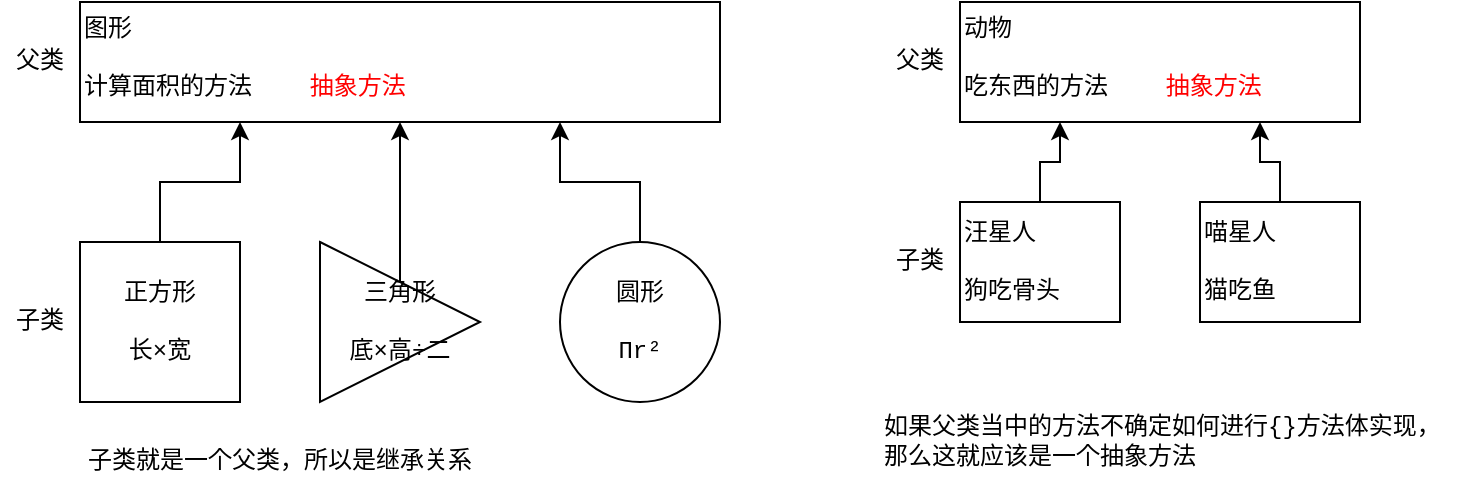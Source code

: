 <mxfile version="13.6.2" type="device"><diagram id="pbwd-gfF5q9Vipa69tB2" name="Page-1"><mxGraphModel dx="1185" dy="693" grid="1" gridSize="10" guides="1" tooltips="1" connect="1" arrows="1" fold="1" page="1" pageScale="1" pageWidth="1100" pageHeight="850" math="0" shadow="0"><root><mxCell id="0"/><mxCell id="1" parent="0"/><mxCell id="fmCPZFa8ol0O_1B1nve3-1" value="图形&lt;br&gt;&lt;br&gt;计算面积的方法 &lt;font color=&quot;#ffffff&quot;&gt;// &lt;/font&gt;&lt;font color=&quot;#ff0000&quot;&gt;抽象方法&lt;/font&gt;" style="rounded=0;whiteSpace=wrap;html=1;align=left;verticalAlign=top;fontFamily=Courier New;" vertex="1" parent="1"><mxGeometry x="40" y="40" width="320" height="60" as="geometry"/></mxCell><mxCell id="fmCPZFa8ol0O_1B1nve3-2" value="父类" style="text;html=1;strokeColor=none;fillColor=none;align=center;verticalAlign=middle;whiteSpace=wrap;rounded=0;fontFamily=Courier New;" vertex="1" parent="1"><mxGeometry y="60" width="40" height="20" as="geometry"/></mxCell><mxCell id="fmCPZFa8ol0O_1B1nve3-6" style="edgeStyle=orthogonalEdgeStyle;rounded=0;orthogonalLoop=1;jettySize=auto;html=1;exitX=0.5;exitY=0;exitDx=0;exitDy=0;entryX=0.25;entryY=1;entryDx=0;entryDy=0;fontFamily=Courier New;" edge="1" parent="1" source="fmCPZFa8ol0O_1B1nve3-3" target="fmCPZFa8ol0O_1B1nve3-1"><mxGeometry relative="1" as="geometry"/></mxCell><mxCell id="fmCPZFa8ol0O_1B1nve3-3" value="正方形&lt;br&gt;&lt;br&gt;长×宽" style="rounded=0;whiteSpace=wrap;html=1;fontFamily=Courier New;align=center;" vertex="1" parent="1"><mxGeometry x="40" y="160" width="80" height="80" as="geometry"/></mxCell><mxCell id="fmCPZFa8ol0O_1B1nve3-7" style="edgeStyle=orthogonalEdgeStyle;rounded=0;orthogonalLoop=1;jettySize=auto;html=1;exitX=0.5;exitY=0;exitDx=0;exitDy=0;entryX=0.5;entryY=1;entryDx=0;entryDy=0;fontFamily=Courier New;" edge="1" parent="1" source="fmCPZFa8ol0O_1B1nve3-4" target="fmCPZFa8ol0O_1B1nve3-1"><mxGeometry relative="1" as="geometry"/></mxCell><mxCell id="fmCPZFa8ol0O_1B1nve3-4" value="三角形&lt;br&gt;&lt;br&gt;底×高÷二" style="triangle;whiteSpace=wrap;html=1;fontFamily=Courier New;align=center;" vertex="1" parent="1"><mxGeometry x="160" y="160" width="80" height="80" as="geometry"/></mxCell><mxCell id="fmCPZFa8ol0O_1B1nve3-8" style="edgeStyle=orthogonalEdgeStyle;rounded=0;orthogonalLoop=1;jettySize=auto;html=1;exitX=0.5;exitY=0;exitDx=0;exitDy=0;entryX=0.75;entryY=1;entryDx=0;entryDy=0;fontFamily=Courier New;" edge="1" parent="1" source="fmCPZFa8ol0O_1B1nve3-5" target="fmCPZFa8ol0O_1B1nve3-1"><mxGeometry relative="1" as="geometry"/></mxCell><mxCell id="fmCPZFa8ol0O_1B1nve3-5" value="圆形&lt;br&gt;&lt;br&gt;Πr²" style="ellipse;whiteSpace=wrap;html=1;aspect=fixed;fontFamily=Courier New;align=center;" vertex="1" parent="1"><mxGeometry x="280" y="160" width="80" height="80" as="geometry"/></mxCell><mxCell id="fmCPZFa8ol0O_1B1nve3-9" value="子类" style="text;html=1;strokeColor=none;fillColor=none;align=center;verticalAlign=middle;whiteSpace=wrap;rounded=0;fontFamily=Courier New;" vertex="1" parent="1"><mxGeometry y="190" width="40" height="20" as="geometry"/></mxCell><mxCell id="fmCPZFa8ol0O_1B1nve3-10" value="动物&lt;br&gt;&lt;br&gt;吃东西的方法 &lt;font color=&quot;#ffffff&quot;&gt;// &lt;/font&gt;&lt;font color=&quot;#ff0000&quot;&gt;抽象方法&lt;/font&gt;" style="rounded=0;whiteSpace=wrap;html=1;align=left;verticalAlign=top;fontFamily=Courier New;" vertex="1" parent="1"><mxGeometry x="480" y="40" width="200" height="60" as="geometry"/></mxCell><mxCell id="fmCPZFa8ol0O_1B1nve3-14" style="edgeStyle=orthogonalEdgeStyle;rounded=0;orthogonalLoop=1;jettySize=auto;html=1;exitX=0.5;exitY=0;exitDx=0;exitDy=0;entryX=0.25;entryY=1;entryDx=0;entryDy=0;fontFamily=Courier New;" edge="1" parent="1" source="fmCPZFa8ol0O_1B1nve3-12" target="fmCPZFa8ol0O_1B1nve3-10"><mxGeometry relative="1" as="geometry"/></mxCell><mxCell id="fmCPZFa8ol0O_1B1nve3-12" value="汪星人&lt;br&gt;&lt;br&gt;狗吃骨头" style="rounded=0;whiteSpace=wrap;html=1;fontFamily=Courier New;align=left;" vertex="1" parent="1"><mxGeometry x="480" y="140" width="80" height="60" as="geometry"/></mxCell><mxCell id="fmCPZFa8ol0O_1B1nve3-15" style="edgeStyle=orthogonalEdgeStyle;rounded=0;orthogonalLoop=1;jettySize=auto;html=1;exitX=0.5;exitY=0;exitDx=0;exitDy=0;entryX=0.75;entryY=1;entryDx=0;entryDy=0;fontFamily=Courier New;" edge="1" parent="1" source="fmCPZFa8ol0O_1B1nve3-13" target="fmCPZFa8ol0O_1B1nve3-10"><mxGeometry relative="1" as="geometry"/></mxCell><mxCell id="fmCPZFa8ol0O_1B1nve3-13" value="喵星人&lt;br&gt;&lt;br&gt;猫吃鱼" style="rounded=0;whiteSpace=wrap;html=1;fontFamily=Courier New;align=left;" vertex="1" parent="1"><mxGeometry x="600" y="140" width="80" height="60" as="geometry"/></mxCell><mxCell id="fmCPZFa8ol0O_1B1nve3-16" value="父类" style="text;html=1;strokeColor=none;fillColor=none;align=center;verticalAlign=middle;whiteSpace=wrap;rounded=0;fontFamily=Courier New;" vertex="1" parent="1"><mxGeometry x="440" y="60" width="40" height="20" as="geometry"/></mxCell><mxCell id="fmCPZFa8ol0O_1B1nve3-17" value="子类" style="text;html=1;strokeColor=none;fillColor=none;align=center;verticalAlign=middle;whiteSpace=wrap;rounded=0;fontFamily=Courier New;" vertex="1" parent="1"><mxGeometry x="440" y="160" width="40" height="20" as="geometry"/></mxCell><mxCell id="fmCPZFa8ol0O_1B1nve3-18" value="子类就是一个父类，所以是继承关系" style="text;html=1;strokeColor=none;fillColor=none;align=center;verticalAlign=middle;whiteSpace=wrap;rounded=0;fontFamily=Courier New;" vertex="1" parent="1"><mxGeometry x="40" y="260" width="200" height="20" as="geometry"/></mxCell><mxCell id="fmCPZFa8ol0O_1B1nve3-19" value="如果父类当中的方法不确定如何进行{}方法体实现，那么这就应该是一个抽象方法" style="text;html=1;strokeColor=none;fillColor=none;align=left;verticalAlign=middle;whiteSpace=wrap;rounded=0;fontFamily=Courier New;" vertex="1" parent="1"><mxGeometry x="440" y="250" width="290" height="20" as="geometry"/></mxCell></root></mxGraphModel></diagram></mxfile>